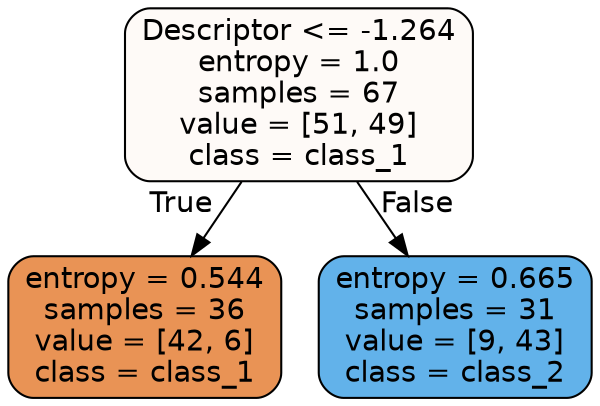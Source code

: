 digraph Tree {
node [shape=box, style="filled, rounded", color="black", fontname="helvetica"] ;
edge [fontname="helvetica"] ;
0 [label="Descriptor <= -1.264\nentropy = 1.0\nsamples = 67\nvalue = [51, 49]\nclass = class_1", fillcolor="#fefaf7"] ;
1 [label="entropy = 0.544\nsamples = 36\nvalue = [42, 6]\nclass = class_1", fillcolor="#e99355"] ;
0 -> 1 [labeldistance=2.5, labelangle=45, headlabel="True"] ;
2 [label="entropy = 0.665\nsamples = 31\nvalue = [9, 43]\nclass = class_2", fillcolor="#62b2ea"] ;
0 -> 2 [labeldistance=2.5, labelangle=-45, headlabel="False"] ;
}
